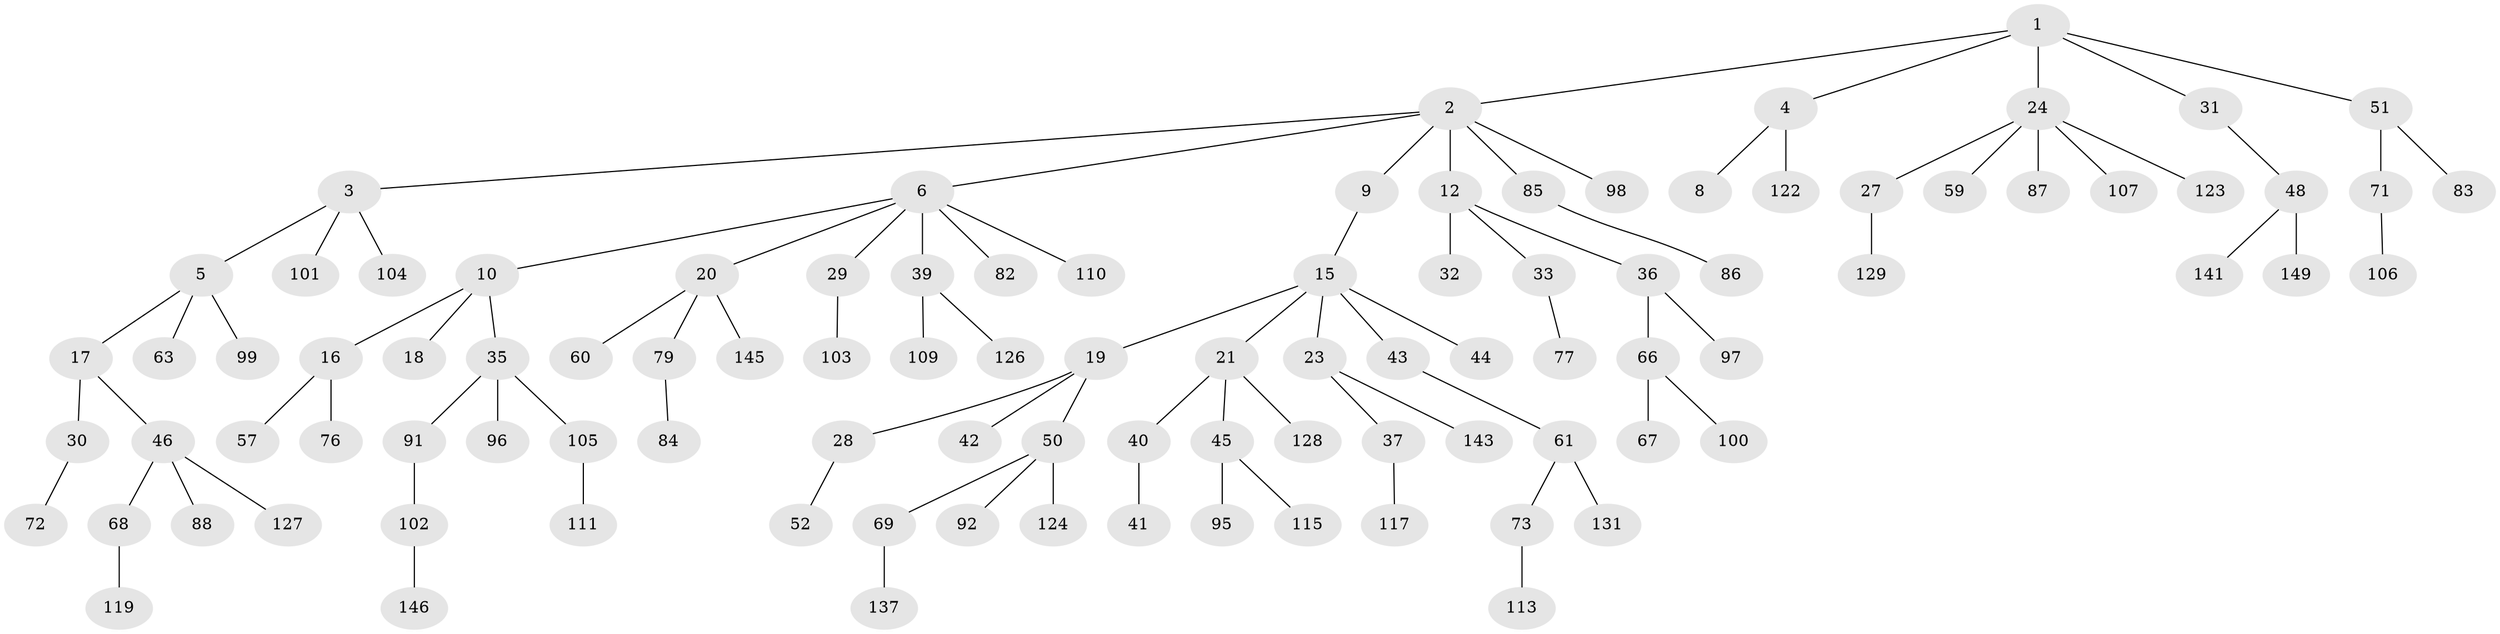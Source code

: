 // Generated by graph-tools (version 1.1) at 2025/24/03/03/25 07:24:07]
// undirected, 99 vertices, 98 edges
graph export_dot {
graph [start="1"]
  node [color=gray90,style=filled];
  1 [super="+13"];
  2 [super="+55"];
  3 [super="+7"];
  4 [super="+11"];
  5 [super="+34"];
  6 [super="+70"];
  8 [super="+75"];
  9;
  10 [super="+14"];
  12 [super="+132"];
  15 [super="+112"];
  16 [super="+130"];
  17 [super="+58"];
  18 [super="+47"];
  19 [super="+22"];
  20 [super="+54"];
  21 [super="+26"];
  23;
  24 [super="+25"];
  27 [super="+147"];
  28;
  29 [super="+81"];
  30;
  31;
  32;
  33 [super="+65"];
  35 [super="+64"];
  36 [super="+114"];
  37 [super="+38"];
  39;
  40 [super="+136"];
  41;
  42;
  43 [super="+108"];
  44;
  45 [super="+90"];
  46 [super="+80"];
  48 [super="+49"];
  50 [super="+56"];
  51 [super="+53"];
  52 [super="+62"];
  57 [super="+135"];
  59 [super="+148"];
  60 [super="+89"];
  61 [super="+121"];
  63 [super="+139"];
  66;
  67 [super="+125"];
  68 [super="+74"];
  69 [super="+118"];
  71 [super="+94"];
  72 [super="+78"];
  73;
  76;
  77;
  79;
  82;
  83;
  84 [super="+93"];
  85 [super="+116"];
  86 [super="+138"];
  87;
  88;
  91;
  92;
  95;
  96;
  97;
  98;
  99;
  100;
  101;
  102 [super="+133"];
  103;
  104;
  105;
  106;
  107;
  109 [super="+120"];
  110;
  111 [super="+144"];
  113;
  115;
  117 [super="+134"];
  119;
  122 [super="+140"];
  123;
  124;
  126;
  127;
  128;
  129;
  131 [super="+142"];
  137;
  141;
  143;
  145;
  146;
  149;
  1 -- 2;
  1 -- 4;
  1 -- 24;
  1 -- 31;
  1 -- 51;
  2 -- 3;
  2 -- 6;
  2 -- 9;
  2 -- 12;
  2 -- 85;
  2 -- 98;
  3 -- 5;
  3 -- 104;
  3 -- 101;
  4 -- 8;
  4 -- 122;
  5 -- 17;
  5 -- 63;
  5 -- 99;
  6 -- 10;
  6 -- 20;
  6 -- 29;
  6 -- 39;
  6 -- 82;
  6 -- 110;
  9 -- 15;
  10 -- 18;
  10 -- 35;
  10 -- 16;
  12 -- 32;
  12 -- 33;
  12 -- 36;
  15 -- 19;
  15 -- 21;
  15 -- 23;
  15 -- 43;
  15 -- 44;
  16 -- 57;
  16 -- 76;
  17 -- 30;
  17 -- 46;
  19 -- 28;
  19 -- 42;
  19 -- 50;
  20 -- 60;
  20 -- 145;
  20 -- 79;
  21 -- 40;
  21 -- 128;
  21 -- 45;
  23 -- 37;
  23 -- 143;
  24 -- 59;
  24 -- 107;
  24 -- 123;
  24 -- 27;
  24 -- 87;
  27 -- 129;
  28 -- 52;
  29 -- 103;
  30 -- 72;
  31 -- 48;
  33 -- 77;
  35 -- 91;
  35 -- 105;
  35 -- 96;
  36 -- 66;
  36 -- 97;
  37 -- 117;
  39 -- 109;
  39 -- 126;
  40 -- 41;
  43 -- 61;
  45 -- 95;
  45 -- 115;
  46 -- 68;
  46 -- 88;
  46 -- 127;
  48 -- 141;
  48 -- 149;
  50 -- 69;
  50 -- 92;
  50 -- 124;
  51 -- 71;
  51 -- 83;
  61 -- 73;
  61 -- 131;
  66 -- 67;
  66 -- 100;
  68 -- 119;
  69 -- 137;
  71 -- 106;
  73 -- 113;
  79 -- 84;
  85 -- 86;
  91 -- 102;
  102 -- 146;
  105 -- 111;
}
